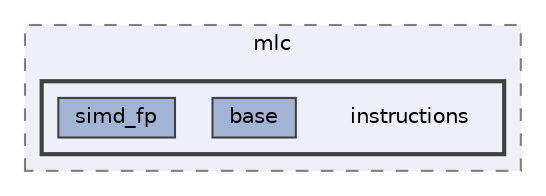 digraph "/home/runner/work/machine-learning-compilers/machine-learning-compilers/include/mlc/instructions"
{
 // LATEX_PDF_SIZE
  bgcolor="transparent";
  edge [fontname=Helvetica,fontsize=10,labelfontname=Helvetica,labelfontsize=10];
  node [fontname=Helvetica,fontsize=10,shape=box,height=0.2,width=0.4];
  compound=true
  subgraph clusterdir_b82d16d449f0266f2e3e94ead4ca0d61 {
    graph [ bgcolor="#edf0f7", pencolor="grey50", label="mlc", fontname=Helvetica,fontsize=10 style="filled,dashed", URL="dir_b82d16d449f0266f2e3e94ead4ca0d61.html",tooltip=""]
  subgraph clusterdir_9d43028a51ac2375157a503f798b3795 {
    graph [ bgcolor="#edf0f7", pencolor="grey25", label="", fontname=Helvetica,fontsize=10 style="filled,bold", URL="dir_9d43028a51ac2375157a503f798b3795.html",tooltip=""]
    dir_9d43028a51ac2375157a503f798b3795 [shape=plaintext, label="instructions"];
  dir_7fefd8d5826ff03fd57c9f127e889605 [label="base", fillcolor="#a2b4d6", color="grey25", style="filled", URL="dir_7fefd8d5826ff03fd57c9f127e889605.html",tooltip=""];
  dir_895410a677ab3d1e5fb5018bfecef84e [label="simd_fp", fillcolor="#a2b4d6", color="grey25", style="filled", URL="dir_895410a677ab3d1e5fb5018bfecef84e.html",tooltip=""];
  }
  }
}
